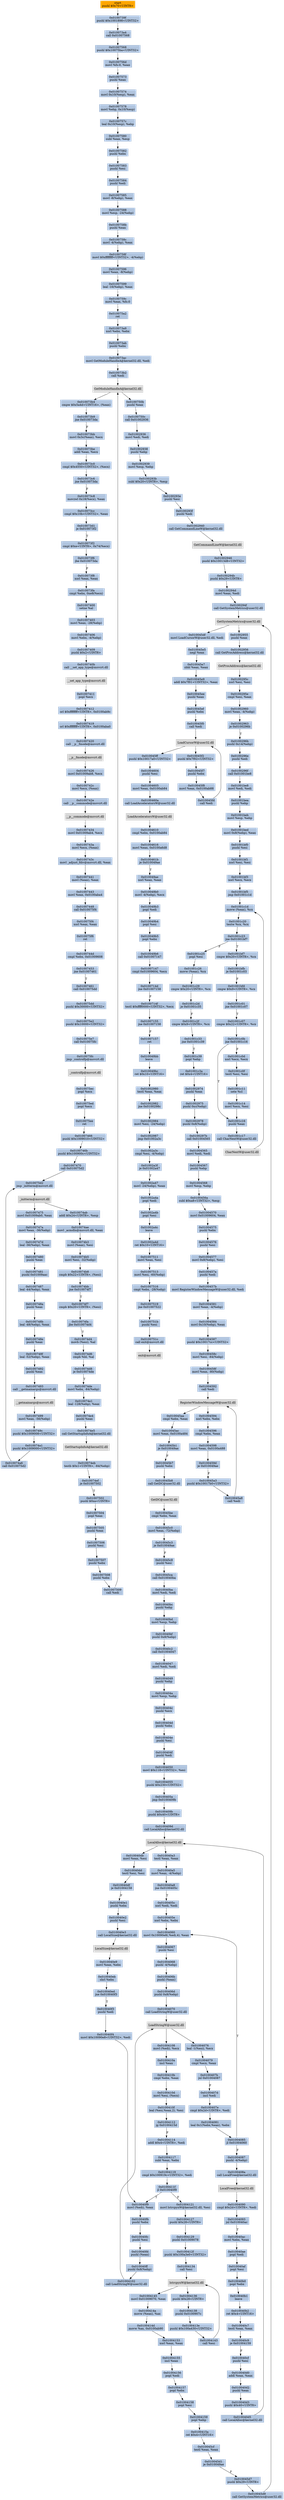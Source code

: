 digraph G {
node[shape=rectangle,style=filled,fillcolor=lightsteelblue,color=lightsteelblue]
bgcolor="transparent"
a0x0100739dpushl_0x70UINT8[label="start\npushl $0x70<UINT8>",color="lightgrey",fillcolor="orange"];
a0x0100739fpushl_0x1001898UINT32[label="0x0100739f\npushl $0x1001898<UINT32>"];
a0x010073a4call_0x01007568[label="0x010073a4\ncall 0x01007568"];
a0x01007568pushl_0x10075baUINT32[label="0x01007568\npushl $0x10075ba<UINT32>"];
a0x0100756dmovl_fs_0_eax[label="0x0100756d\nmovl %fs:0, %eax"];
a0x01007573pushl_eax[label="0x01007573\npushl %eax"];
a0x01007574movl_0x10esp__eax[label="0x01007574\nmovl 0x10(%esp), %eax"];
a0x01007578movl_ebp_0x10esp_[label="0x01007578\nmovl %ebp, 0x10(%esp)"];
a0x0100757cleal_0x10esp__ebp[label="0x0100757c\nleal 0x10(%esp), %ebp"];
a0x01007580subl_eax_esp[label="0x01007580\nsubl %eax, %esp"];
a0x01007582pushl_ebx[label="0x01007582\npushl %ebx"];
a0x01007583pushl_esi[label="0x01007583\npushl %esi"];
a0x01007584pushl_edi[label="0x01007584\npushl %edi"];
a0x01007585movl__8ebp__eax[label="0x01007585\nmovl -8(%ebp), %eax"];
a0x01007588movl_esp__24ebp_[label="0x01007588\nmovl %esp, -24(%ebp)"];
a0x0100758bpushl_eax[label="0x0100758b\npushl %eax"];
a0x0100758cmovl__4ebp__eax[label="0x0100758c\nmovl -4(%ebp), %eax"];
a0x0100758fmovl_0xffffffffUINT32__4ebp_[label="0x0100758f\nmovl $0xffffffff<UINT32>, -4(%ebp)"];
a0x01007596movl_eax__8ebp_[label="0x01007596\nmovl %eax, -8(%ebp)"];
a0x01007599leal__16ebp__eax[label="0x01007599\nleal -16(%ebp), %eax"];
a0x0100759cmovl_eax_fs_0[label="0x0100759c\nmovl %eax, %fs:0"];
a0x010075a2ret[label="0x010075a2\nret"];
a0x010073a9xorl_ebx_ebx[label="0x010073a9\nxorl %ebx, %ebx"];
a0x010073abpushl_ebx[label="0x010073ab\npushl %ebx"];
a0x010073acmovl_GetModuleHandleA_kernel32_dll_edi[label="0x010073ac\nmovl GetModuleHandleA@kernel32.dll, %edi"];
a0x010073b2call_edi[label="0x010073b2\ncall %edi"];
GetModuleHandleA_kernel32_dll[label="GetModuleHandleA@kernel32.dll",color="lightgrey",fillcolor="lightgrey"];
a0x010073b4cmpw_0x5a4dUINT16_eax_[label="0x010073b4\ncmpw $0x5a4d<UINT16>, (%eax)"];
a0x010073b9jne_0x010073da[label="0x010073b9\njne 0x010073da"];
a0x010073bbmovl_0x3ceax__ecx[label="0x010073bb\nmovl 0x3c(%eax), %ecx"];
a0x010073beaddl_eax_ecx[label="0x010073be\naddl %eax, %ecx"];
a0x010073c0cmpl_0x4550UINT32_ecx_[label="0x010073c0\ncmpl $0x4550<UINT32>, (%ecx)"];
a0x010073c6jne_0x010073da[label="0x010073c6\njne 0x010073da"];
a0x010073c8movzwl_0x18ecx__eax[label="0x010073c8\nmovzwl 0x18(%ecx), %eax"];
a0x010073cccmpl_0x10bUINT32_eax[label="0x010073cc\ncmpl $0x10b<UINT32>, %eax"];
a0x010073d1je_0x010073f2[label="0x010073d1\nje 0x010073f2"];
a0x010073f2cmpl_0xeUINT8_0x74ecx_[label="0x010073f2\ncmpl $0xe<UINT8>, 0x74(%ecx)"];
a0x010073f6jbe_0x010073da[label="0x010073f6\njbe 0x010073da"];
a0x010073f8xorl_eax_eax[label="0x010073f8\nxorl %eax, %eax"];
a0x010073facmpl_ebx_0xe8ecx_[label="0x010073fa\ncmpl %ebx, 0xe8(%ecx)"];
a0x01007400setne_al[label="0x01007400\nsetne %al"];
a0x01007403movl_eax__28ebp_[label="0x01007403\nmovl %eax, -28(%ebp)"];
a0x01007406movl_ebx__4ebp_[label="0x01007406\nmovl %ebx, -4(%ebp)"];
a0x01007409pushl_0x2UINT8[label="0x01007409\npushl $0x2<UINT8>"];
a0x0100740bcall___set_app_type_msvcrt_dll[label="0x0100740b\ncall __set_app_type@msvcrt.dll"];
a__set_app_type_msvcrt_dll[label="__set_app_type@msvcrt.dll",color="lightgrey",fillcolor="lightgrey"];
a0x01007411popl_ecx[label="0x01007411\npopl %ecx"];
a0x01007412orl_0xffffffffUINT8_0x0100ab9c[label="0x01007412\norl $0xffffffff<UINT8>, 0x0100ab9c"];
a0x01007419orl_0xffffffffUINT8_0x0100aba0[label="0x01007419\norl $0xffffffff<UINT8>, 0x0100aba0"];
a0x01007420call___p__fmode_msvcrt_dll[label="0x01007420\ncall __p__fmode@msvcrt.dll"];
a__p__fmode_msvcrt_dll[label="__p__fmode@msvcrt.dll",color="lightgrey",fillcolor="lightgrey"];
a0x01007426movl_0x01009ab8_ecx[label="0x01007426\nmovl 0x01009ab8, %ecx"];
a0x0100742cmovl_ecx_eax_[label="0x0100742c\nmovl %ecx, (%eax)"];
a0x0100742ecall___p__commode_msvcrt_dll[label="0x0100742e\ncall __p__commode@msvcrt.dll"];
a__p__commode_msvcrt_dll[label="__p__commode@msvcrt.dll",color="lightgrey",fillcolor="lightgrey"];
a0x01007434movl_0x01009ab4_ecx[label="0x01007434\nmovl 0x01009ab4, %ecx"];
a0x0100743amovl_ecx_eax_[label="0x0100743a\nmovl %ecx, (%eax)"];
a0x0100743cmovl__adjust_fdiv_msvcrt_dll_eax[label="0x0100743c\nmovl _adjust_fdiv@msvcrt.dll, %eax"];
a0x01007441movl_eax__eax[label="0x01007441\nmovl (%eax), %eax"];
a0x01007443movl_eax_0x0100aba4[label="0x01007443\nmovl %eax, 0x0100aba4"];
a0x01007448call_0x010075f4[label="0x01007448\ncall 0x010075f4"];
a0x010075f4xorl_eax_eax[label="0x010075f4\nxorl %eax, %eax"];
a0x010075f6ret[label="0x010075f6\nret"];
a0x0100744dcmpl_ebx_0x01009608[label="0x0100744d\ncmpl %ebx, 0x01009608"];
a0x01007453jne_0x01007461[label="0x01007453\njne 0x01007461"];
a0x01007461call_0x010075dd[label="0x01007461\ncall 0x010075dd"];
a0x010075ddpushl_0x30000UINT32[label="0x010075dd\npushl $0x30000<UINT32>"];
a0x010075e2pushl_0x10000UINT32[label="0x010075e2\npushl $0x10000<UINT32>"];
a0x010075e7call_0x010075fc[label="0x010075e7\ncall 0x010075fc"];
a0x010075fcjmp__controlfp_msvcrt_dll[label="0x010075fc\njmp _controlfp@msvcrt.dll"];
a_controlfp_msvcrt_dll[label="_controlfp@msvcrt.dll",color="lightgrey",fillcolor="lightgrey"];
a0x010075ecpopl_ecx[label="0x010075ec\npopl %ecx"];
a0x010075edpopl_ecx[label="0x010075ed\npopl %ecx"];
a0x010075eeret[label="0x010075ee\nret"];
a0x01007466pushl_0x1009010UINT32[label="0x01007466\npushl $0x1009010<UINT32>"];
a0x0100746bpushl_0x100900cUINT32[label="0x0100746b\npushl $0x100900c<UINT32>"];
a0x01007470call_0x010075d2[label="0x01007470\ncall 0x010075d2"];
a0x010075d2jmp__initterm_msvcrt_dll[label="0x010075d2\njmp _initterm@msvcrt.dll"];
a_initterm_msvcrt_dll[label="_initterm@msvcrt.dll",color="lightgrey",fillcolor="lightgrey"];
a0x01007475movl_0x01009ab0_eax[label="0x01007475\nmovl 0x01009ab0, %eax"];
a0x0100747amovl_eax__36ebp_[label="0x0100747a\nmovl %eax, -36(%ebp)"];
a0x0100747dleal__36ebp__eax[label="0x0100747d\nleal -36(%ebp), %eax"];
a0x01007480pushl_eax[label="0x01007480\npushl %eax"];
a0x01007481pushl_0x01009aac[label="0x01007481\npushl 0x01009aac"];
a0x01007487leal__44ebp__eax[label="0x01007487\nleal -44(%ebp), %eax"];
a0x0100748apushl_eax[label="0x0100748a\npushl %eax"];
a0x0100748bleal__48ebp__eax[label="0x0100748b\nleal -48(%ebp), %eax"];
a0x0100748epushl_eax[label="0x0100748e\npushl %eax"];
a0x0100748fleal__52ebp__eax[label="0x0100748f\nleal -52(%ebp), %eax"];
a0x01007492pushl_eax[label="0x01007492\npushl %eax"];
a0x01007493call___getmainargs_msvcrt_dll[label="0x01007493\ncall __getmainargs@msvcrt.dll"];
a__getmainargs_msvcrt_dll[label="__getmainargs@msvcrt.dll",color="lightgrey",fillcolor="lightgrey"];
a0x01007499movl_eax__56ebp_[label="0x01007499\nmovl %eax, -56(%ebp)"];
a0x0100749cpushl_0x1009008UINT32[label="0x0100749c\npushl $0x1009008<UINT32>"];
a0x010074a1pushl_0x1009000UINT32[label="0x010074a1\npushl $0x1009000<UINT32>"];
a0x010074a6call_0x010075d2[label="0x010074a6\ncall 0x010075d2"];
a0x010074abaddl_0x24UINT8_esp[label="0x010074ab\naddl $0x24<UINT8>, %esp"];
a0x010074aemovl__acmdln_msvcrt_dll_eax[label="0x010074ae\nmovl _acmdln@msvcrt.dll, %eax"];
a0x010074b3movl_eax__esi[label="0x010074b3\nmovl (%eax), %esi"];
a0x010074b5movl_esi__32ebp_[label="0x010074b5\nmovl %esi, -32(%ebp)"];
a0x010074b8cmpb_0x22UINT8_esi_[label="0x010074b8\ncmpb $0x22<UINT8>, (%esi)"];
a0x010074bbjne_0x010074f7[label="0x010074bb\njne 0x010074f7"];
a0x010074f7cmpb_0x20UINT8_esi_[label="0x010074f7\ncmpb $0x20<UINT8>, (%esi)"];
a0x010074fajbe_0x010074d4[label="0x010074fa\njbe 0x010074d4"];
a0x010074d4movb_esi__al[label="0x010074d4\nmovb (%esi), %al"];
a0x010074d6cmpb_bl_al[label="0x010074d6\ncmpb %bl, %al"];
a0x010074d8je_0x010074de[label="0x010074d8\nje 0x010074de"];
a0x010074demovl_ebx__84ebp_[label="0x010074de\nmovl %ebx, -84(%ebp)"];
a0x010074e1leal__128ebp__eax[label="0x010074e1\nleal -128(%ebp), %eax"];
a0x010074e4pushl_eax[label="0x010074e4\npushl %eax"];
a0x010074e5call_GetStartupInfoA_kernel32_dll[label="0x010074e5\ncall GetStartupInfoA@kernel32.dll"];
GetStartupInfoA_kernel32_dll[label="GetStartupInfoA@kernel32.dll",color="lightgrey",fillcolor="lightgrey"];
a0x010074ebtestb_0x1UINT8__84ebp_[label="0x010074eb\ntestb $0x1<UINT8>, -84(%ebp)"];
a0x010074efje_0x01007502[label="0x010074ef\nje 0x01007502"];
a0x01007502pushl_0xaUINT8[label="0x01007502\npushl $0xa<UINT8>"];
a0x01007504popl_eax[label="0x01007504\npopl %eax"];
a0x01007505pushl_eax[label="0x01007505\npushl %eax"];
a0x01007506pushl_esi[label="0x01007506\npushl %esi"];
a0x01007507pushl_ebx[label="0x01007507\npushl %ebx"];
a0x01007508pushl_ebx[label="0x01007508\npushl %ebx"];
a0x01007509call_edi[label="0x01007509\ncall %edi"];
a0x0100750bpushl_eax[label="0x0100750b\npushl %eax"];
a0x0100750ccall_0x01002936[label="0x0100750c\ncall 0x01002936"];
a0x01002936movl_edi_edi[label="0x01002936\nmovl %edi, %edi"];
a0x01002938pushl_ebp[label="0x01002938\npushl %ebp"];
a0x01002939movl_esp_ebp[label="0x01002939\nmovl %esp, %ebp"];
a0x0100293bsubl_0x20UINT8_esp[label="0x0100293b\nsubl $0x20<UINT8>, %esp"];
a0x0100293epushl_esi[label="0x0100293e\npushl %esi"];
a0x0100293fpushl_edi[label="0x0100293f\npushl %edi"];
a0x01002940call_GetCommandLineW_kernel32_dll[label="0x01002940\ncall GetCommandLineW@kernel32.dll"];
GetCommandLineW_kernel32_dll[label="GetCommandLineW@kernel32.dll",color="lightgrey",fillcolor="lightgrey"];
a0x01002946pushl_0x10013d8UINT32[label="0x01002946\npushl $0x10013d8<UINT32>"];
a0x0100294bpushl_0x29UINT8[label="0x0100294b\npushl $0x29<UINT8>"];
a0x0100294dmovl_eax_edi[label="0x0100294d\nmovl %eax, %edi"];
a0x0100294fcall_GetSystemMetrics_user32_dll[label="0x0100294f\ncall GetSystemMetrics@user32.dll"];
GetSystemMetrics_user32_dll[label="GetSystemMetrics@user32.dll",color="lightgrey",fillcolor="lightgrey"];
a0x01002955pushl_eax[label="0x01002955\npushl %eax"];
a0x01002956call_GetProcAddress_kernel32_dll[label="0x01002956\ncall GetProcAddress@kernel32.dll"];
GetProcAddress_kernel32_dll[label="GetProcAddress@kernel32.dll",color="lightgrey",fillcolor="lightgrey"];
a0x0100295cxorl_esi_esi[label="0x0100295c\nxorl %esi, %esi"];
a0x0100295ecmpl_esi_eax[label="0x0100295e\ncmpl %esi, %eax"];
a0x01002960movl_eax__4ebp_[label="0x01002960\nmovl %eax, -4(%ebp)"];
a0x01002963je_0x0100296b[label="0x01002963\nje 0x0100296b"];
a0x0100296bpushl_0x14ebp_[label="0x0100296b\npushl 0x14(%ebp)"];
a0x0100296epushl_edi[label="0x0100296e\npushl %edi"];
a0x0100296fcall_0x01001be8[label="0x0100296f\ncall 0x01001be8"];
a0x01001be8movl_edi_edi[label="0x01001be8\nmovl %edi, %edi"];
a0x01001beapushl_ebp[label="0x01001bea\npushl %ebp"];
a0x01001bebmovl_esp_ebp[label="0x01001beb\nmovl %esp, %ebp"];
a0x01001bedmovl_0x8ebp__eax[label="0x01001bed\nmovl 0x8(%ebp), %eax"];
a0x01001bf0pushl_esi[label="0x01001bf0\npushl %esi"];
a0x01001bf1xorl_esi_esi[label="0x01001bf1\nxorl %esi, %esi"];
a0x01001bf3xorl_ecx_ecx[label="0x01001bf3\nxorl %ecx, %ecx"];
a0x01001bf5jmp_0x01001c1d[label="0x01001bf5\njmp 0x01001c1d"];
a0x01001c1dmovw_eax__cx[label="0x01001c1d\nmovw (%eax), %cx"];
a0x01001c20testw_cx_cx[label="0x01001c20\ntestw %cx, %cx"];
a0x01001c23jne_0x01001bf7[label="0x01001c23\njne 0x01001bf7"];
a0x01001bf7cmpw_0x20UINT8_cx[label="0x01001bf7\ncmpw $0x20<UINT8>, %cx"];
a0x01001bfbje_0x01001c03[label="0x01001bfb\nje 0x01001c03"];
a0x01001bfdcmpw_0x9UINT8_cx[label="0x01001bfd\ncmpw $0x9<UINT8>, %cx"];
a0x01001c01jne_0x01001c07[label="0x01001c01\njne 0x01001c07"];
a0x01001c07cmpw_0x22UINT8_cx[label="0x01001c07\ncmpw $0x22<UINT8>, %cx"];
a0x01001c0bjne_0x01001c16[label="0x01001c0b\njne 0x01001c16"];
a0x01001c0dxorl_ecx_ecx[label="0x01001c0d\nxorl %ecx, %ecx"];
a0x01001c0ftestl_esi_esi[label="0x01001c0f\ntestl %esi, %esi"];
a0x01001c11sete_cl[label="0x01001c11\nsete %cl"];
a0x01001c14movl_ecx_esi[label="0x01001c14\nmovl %ecx, %esi"];
a0x01001c16pushl_eax[label="0x01001c16\npushl %eax"];
a0x01001c17call_CharNextW_user32_dll[label="0x01001c17\ncall CharNextW@user32.dll"];
CharNextW_user32_dll[label="CharNextW@user32.dll",color="lightgrey",fillcolor="lightgrey"];
a0x01001c25popl_esi[label="0x01001c25\npopl %esi"];
a0x01001c26movw_eax__cx[label="0x01001c26\nmovw (%eax), %cx"];
a0x01001c29cmpw_0x20UINT8_cx[label="0x01001c29\ncmpw $0x20<UINT8>, %cx"];
a0x01001c2dje_0x01001c35[label="0x01001c2d\nje 0x01001c35"];
a0x01001c2fcmpw_0x9UINT8_cx[label="0x01001c2f\ncmpw $0x9<UINT8>, %cx"];
a0x01001c33jne_0x01001c39[label="0x01001c33\njne 0x01001c39"];
a0x01001c39popl_ebp[label="0x01001c39\npopl %ebp"];
a0x01001c3aret_0x4UINT16[label="0x01001c3a\nret $0x4<UINT16>"];
a0x01002974pushl_eax[label="0x01002974\npushl %eax"];
a0x01002975pushl_0xcebp_[label="0x01002975\npushl 0xc(%ebp)"];
a0x01002978pushl_0x8ebp_[label="0x01002978\npushl 0x8(%ebp)"];
a0x0100297bcall_0x01004565[label="0x0100297b\ncall 0x01004565"];
a0x01004565movl_edi_edi[label="0x01004565\nmovl %edi, %edi"];
a0x01004567pushl_ebp[label="0x01004567\npushl %ebp"];
a0x01004568movl_esp_ebp[label="0x01004568\nmovl %esp, %ebp"];
a0x0100456asubl_0xa8UINT32_esp[label="0x0100456a\nsubl $0xa8<UINT32>, %esp"];
a0x01004570movl_0x01009604_eax[label="0x01004570\nmovl 0x01009604, %eax"];
a0x01004575pushl_ebx[label="0x01004575\npushl %ebx"];
a0x01004576pushl_esi[label="0x01004576\npushl %esi"];
a0x01004577movl_0x8ebp__esi[label="0x01004577\nmovl 0x8(%ebp), %esi"];
a0x0100457apushl_edi[label="0x0100457a\npushl %edi"];
a0x0100457bmovl_RegisterWindowMessageW_user32_dll_edi[label="0x0100457b\nmovl RegisterWindowMessageW@user32.dll, %edi"];
a0x01004581movl_eax__4ebp_[label="0x01004581\nmovl %eax, -4(%ebp)"];
a0x01004584movl_0x10ebp__eax[label="0x01004584\nmovl 0x10(%ebp), %eax"];
a0x01004587pushl_0x10017ccUINT32[label="0x01004587\npushl $0x10017cc<UINT32>"];
a0x0100458cmovl_esi__84ebp_[label="0x0100458c\nmovl %esi, -84(%ebp)"];
a0x0100458fmovl_eax__80ebp_[label="0x0100458f\nmovl %eax, -80(%ebp)"];
a0x01004592call_edi[label="0x01004592\ncall %edi"];
RegisterWindowMessageW_user32_dll[label="RegisterWindowMessageW@user32.dll",color="lightgrey",fillcolor="lightgrey"];
a0x01004594xorl_ebx_ebx[label="0x01004594\nxorl %ebx, %ebx"];
a0x01004596cmpl_ebx_eax[label="0x01004596\ncmpl %ebx, %eax"];
a0x01004598movl_eax_0x0100a488[label="0x01004598\nmovl %eax, 0x0100a488"];
a0x0100459dje_0x010049ae[label="0x0100459d\nje 0x010049ae"];
a0x010045a3pushl_0x10017b0UINT32[label="0x010045a3\npushl $0x10017b0<UINT32>"];
a0x010045a8call_edi[label="0x010045a8\ncall %edi"];
a0x010045aacmpl_ebx_eax[label="0x010045aa\ncmpl %ebx, %eax"];
a0x010045acmovl_eax_0x0100a484[label="0x010045ac\nmovl %eax, 0x0100a484"];
a0x010045b1je_0x010049ae[label="0x010045b1\nje 0x010049ae"];
a0x010045b7pushl_ebx[label="0x010045b7\npushl %ebx"];
a0x010045b8call_GetDC_user32_dll[label="0x010045b8\ncall GetDC@user32.dll"];
GetDC_user32_dll[label="GetDC@user32.dll",color="lightgrey",fillcolor="lightgrey"];
a0x010045becmpl_ebx_eax[label="0x010045be\ncmpl %ebx, %eax"];
a0x010045c0movl_eax__72ebp_[label="0x010045c0\nmovl %eax, -72(%ebp)"];
a0x010045c3je_0x010049ae[label="0x010045c3\nje 0x010049ae"];
a0x010045c9pushl_esi[label="0x010045c9\npushl %esi"];
a0x010045cacall_0x010040ba[label="0x010045ca\ncall 0x010040ba"];
a0x010040bamovl_edi_edi[label="0x010040ba\nmovl %edi, %edi"];
a0x010040bcpushl_ebp[label="0x010040bc\npushl %ebp"];
a0x010040bdmovl_esp_ebp[label="0x010040bd\nmovl %esp, %ebp"];
a0x010040bfpushl_0x8ebp_[label="0x010040bf\npushl 0x8(%ebp)"];
a0x010040c2call_0x01004047[label="0x010040c2\ncall 0x01004047"];
a0x01004047movl_edi_edi[label="0x01004047\nmovl %edi, %edi"];
a0x01004049pushl_ebp[label="0x01004049\npushl %ebp"];
a0x0100404amovl_esp_ebp[label="0x0100404a\nmovl %esp, %ebp"];
a0x0100404cpushl_ecx[label="0x0100404c\npushl %ecx"];
a0x0100404dpushl_ebx[label="0x0100404d\npushl %ebx"];
a0x0100404epushl_esi[label="0x0100404e\npushl %esi"];
a0x0100404fpushl_edi[label="0x0100404f\npushl %edi"];
a0x01004050movl_0x118UINT32_esi[label="0x01004050\nmovl $0x118<UINT32>, %esi"];
a0x01004055pushl_0x230UINT32[label="0x01004055\npushl $0x230<UINT32>"];
a0x0100405ajmp_0x0100409b[label="0x0100405a\njmp 0x0100409b"];
a0x0100409bpushl_0x40UINT8[label="0x0100409b\npushl $0x40<UINT8>"];
a0x0100409dcall_LocalAlloc_kernel32_dll[label="0x0100409d\ncall LocalAlloc@kernel32.dll"];
LocalAlloc_kernel32_dll[label="LocalAlloc@kernel32.dll",color="lightgrey",fillcolor="lightgrey"];
a0x010040a3testl_eax_eax[label="0x010040a3\ntestl %eax, %eax"];
a0x010040a5movl_eax__4ebp_[label="0x010040a5\nmovl %eax, -4(%ebp)"];
a0x010040a8jne_0x0100405c[label="0x010040a8\njne 0x0100405c"];
a0x0100405cxorl_edi_edi[label="0x0100405c\nxorl %edi, %edi"];
a0x0100405exorl_ebx_ebx[label="0x0100405e\nxorl %ebx, %ebx"];
a0x01004060movl_0x10090e8edi4__eax[label="0x01004060\nmovl 0x10090e8(,%edi,4), %eax"];
a0x01004067pushl_esi[label="0x01004067\npushl %esi"];
a0x01004068pushl__4ebp_[label="0x01004068\npushl -4(%ebp)"];
a0x0100406bpushl_eax_[label="0x0100406b\npushl (%eax)"];
a0x0100406dpushl_0x8ebp_[label="0x0100406d\npushl 0x8(%ebp)"];
a0x01004070call_LoadStringW_user32_dll[label="0x01004070\ncall LoadStringW@user32.dll"];
LoadStringW_user32_dll[label="LoadStringW@user32.dll",color="lightgrey",fillcolor="lightgrey"];
a0x01004076leal__1esi__ecx[label="0x01004076\nleal -1(%esi), %ecx"];
a0x01004079cmpl_ecx_eax[label="0x01004079\ncmpl %ecx, %eax"];
a0x0100407bjnl_0x01004087[label="0x0100407b\njnl 0x01004087"];
a0x0100407dincl_edi[label="0x0100407d\nincl %edi"];
a0x0100407ecmpl_0x2dUINT8_edi[label="0x0100407e\ncmpl $0x2d<UINT8>, %edi"];
a0x01004081leal_0x1ebxeax__ebx[label="0x01004081\nleal 0x1(%ebx,%eax), %ebx"];
a0x01004085jl_0x01004060[label="0x01004085\njl 0x01004060"];
a0x01004087pushl__4ebp_[label="0x01004087\npushl -4(%ebp)"];
a0x0100408acall_LocalFree_kernel32_dll[label="0x0100408a\ncall LocalFree@kernel32.dll"];
LocalFree_kernel32_dll[label="LocalFree@kernel32.dll",color="lightgrey",fillcolor="lightgrey"];
a0x01004090cmpl_0x2dUINT8_edi[label="0x01004090\ncmpl $0x2d<UINT8>, %edi"];
a0x01004093jnl_0x010040ac[label="0x01004093\njnl 0x010040ac"];
a0x010040acmovl_ebx_eax[label="0x010040ac\nmovl %ebx, %eax"];
a0x010040aepopl_edi[label="0x010040ae\npopl %edi"];
a0x010040afpopl_esi[label="0x010040af\npopl %esi"];
a0x010040b0popl_ebx[label="0x010040b0\npopl %ebx"];
a0x010040b1leave_[label="0x010040b1\nleave "];
a0x010040b2ret_0x4UINT16[label="0x010040b2\nret $0x4<UINT16>"];
a0x010040c7testl_eax_eax[label="0x010040c7\ntestl %eax, %eax"];
a0x010040c9je_0x01004159[label="0x010040c9\nje 0x01004159"];
a0x010040cfpushl_esi[label="0x010040cf\npushl %esi"];
a0x010040d0addl_eax_eax[label="0x010040d0\naddl %eax, %eax"];
a0x010040d2pushl_eax[label="0x010040d2\npushl %eax"];
a0x010040d3pushl_0x40UINT8[label="0x010040d3\npushl $0x40<UINT8>"];
a0x010040d5call_LocalAlloc_kernel32_dll[label="0x010040d5\ncall LocalAlloc@kernel32.dll"];
a0x010040dbmovl_eax_esi[label="0x010040db\nmovl %eax, %esi"];
a0x010040ddtestl_esi_esi[label="0x010040dd\ntestl %esi, %esi"];
a0x010040dfje_0x01004158[label="0x010040df\nje 0x01004158"];
a0x010040e1pushl_ebx[label="0x010040e1\npushl %ebx"];
a0x010040e2pushl_esi[label="0x010040e2\npushl %esi"];
a0x010040e3call_LocalSize_kernel32_dll[label="0x010040e3\ncall LocalSize@kernel32.dll"];
LocalSize_kernel32_dll[label="LocalSize@kernel32.dll",color="lightgrey",fillcolor="lightgrey"];
a0x010040e9movl_eax_ebx[label="0x010040e9\nmovl %eax, %ebx"];
a0x010040ebshrl_ebx[label="0x010040eb\nshrl %ebx"];
a0x010040edjne_0x010040f3[label="0x010040ed\njne 0x010040f3"];
a0x010040f3pushl_edi[label="0x010040f3\npushl %edi"];
a0x010040f4movl_0x10090e8UINT32_edi[label="0x010040f4\nmovl $0x10090e8<UINT32>, %edi"];
a0x010040f9movl_edi__eax[label="0x010040f9\nmovl (%edi), %eax"];
a0x010040fbpushl_ebx[label="0x010040fb\npushl %ebx"];
a0x010040fcpushl_esi[label="0x010040fc\npushl %esi"];
a0x010040fdpushl_eax_[label="0x010040fd\npushl (%eax)"];
a0x010040ffpushl_0x8ebp_[label="0x010040ff\npushl 0x8(%ebp)"];
a0x01004102call_LoadStringW_user32_dll[label="0x01004102\ncall LoadStringW@user32.dll"];
a0x01004108movl_edi__ecx[label="0x01004108\nmovl (%edi), %ecx"];
a0x0100410aincl_eax[label="0x0100410a\nincl %eax"];
a0x0100410bcmpl_ebx_eax[label="0x0100410b\ncmpl %ebx, %eax"];
a0x0100410dmovl_esi_ecx_[label="0x0100410d\nmovl %esi, (%ecx)"];
a0x0100410fleal_esieax2__esi[label="0x0100410f\nleal (%esi,%eax,2), %esi"];
a0x01004112jg_0x0100415d[label="0x01004112\njg 0x0100415d"];
a0x01004114addl_0x4UINT8_edi[label="0x01004114\naddl $0x4<UINT8>, %edi"];
a0x01004117subl_eax_ebx[label="0x01004117\nsubl %eax, %ebx"];
a0x01004119cmpl_0x100919cUINT32_edi[label="0x01004119\ncmpl $0x100919c<UINT32>, %edi"];
a0x0100411fjl_0x010040f9[label="0x0100411f\njl 0x010040f9"];
a0x01004121movl_lstrcpynW_kernel32_dll_esi[label="0x01004121\nmovl lstrcpynW@kernel32.dll, %esi"];
a0x01004127pushl_0x28UINT8[label="0x01004127\npushl $0x28<UINT8>"];
a0x01004129pushl_0x01009078[label="0x01004129\npushl 0x01009078"];
a0x0100412fpushl_0x100a3e0UINT32[label="0x0100412f\npushl $0x100a3e0<UINT32>"];
a0x01004134call_esi[label="0x01004134\ncall %esi"];
lstrcpynW_kernel32_dll[label="lstrcpynW@kernel32.dll",color="lightgrey",fillcolor="lightgrey"];
a0x01004136pushl_0x28UINT8[label="0x01004136\npushl $0x28<UINT8>"];
a0x01004138pushl_0x0100907c[label="0x01004138\npushl 0x0100907c"];
a0x0100413epushl_0x100a430UINT32[label="0x0100413e\npushl $0x100a430<UINT32>"];
a0x01004143call_esi[label="0x01004143\ncall %esi"];
a0x01004145movl_0x01009070_eax[label="0x01004145\nmovl 0x01009070, %eax"];
a0x0100414amovw_eax__ax[label="0x0100414a\nmovw (%eax), %ax"];
a0x0100414dmovw_ax_0x0100ab90[label="0x0100414d\nmovw %ax, 0x0100ab90"];
a0x01004153xorl_eax_eax[label="0x01004153\nxorl %eax, %eax"];
a0x01004155incl_eax[label="0x01004155\nincl %eax"];
a0x01004156popl_edi[label="0x01004156\npopl %edi"];
a0x01004157popl_ebx[label="0x01004157\npopl %ebx"];
a0x01004158popl_esi[label="0x01004158\npopl %esi"];
a0x01004159popl_ebp[label="0x01004159\npopl %ebp"];
a0x0100415aret_0x4UINT16[label="0x0100415a\nret $0x4<UINT16>"];
a0x010045cftestl_eax_eax[label="0x010045cf\ntestl %eax, %eax"];
a0x010045d1je_0x010049ae[label="0x010045d1\nje 0x010049ae"];
a0x010045d7pushl_0x29UINT8[label="0x010045d7\npushl $0x29<UINT8>"];
a0x010045d9call_GetSystemMetrics_user32_dll[label="0x010045d9\ncall GetSystemMetrics@user32.dll"];
a0x010045dfmovl_LoadCursorW_user32_dll_edi[label="0x010045df\nmovl LoadCursorW@user32.dll, %edi"];
a0x010045e5negl_eax[label="0x010045e5\nnegl %eax"];
a0x010045e7sbbl_eax_eax[label="0x010045e7\nsbbl %eax, %eax"];
a0x010045e9addl_0x7f01UINT32_eax[label="0x010045e9\naddl $0x7f01<UINT32>, %eax"];
a0x010045eepushl_eax[label="0x010045ee\npushl %eax"];
a0x010045efpushl_ebx[label="0x010045ef\npushl %ebx"];
a0x010045f0call_edi[label="0x010045f0\ncall %edi"];
LoadCursorW_user32_dll[label="LoadCursorW@user32.dll",color="lightgrey",fillcolor="lightgrey"];
a0x010045f2pushl_0x7f02UINT32[label="0x010045f2\npushl $0x7f02<UINT32>"];
a0x010045f7pushl_ebx[label="0x010045f7\npushl %ebx"];
a0x010045f8movl_eax_0x0100ab88[label="0x010045f8\nmovl %eax, 0x0100ab88"];
a0x010045fdcall_edi[label="0x010045fd\ncall %edi"];
a0x010045ffpushl_0x10017a0UINT32[label="0x010045ff\npushl $0x10017a0<UINT32>"];
a0x01004604pushl_esi[label="0x01004604\npushl %esi"];
a0x01004605movl_eax_0x0100ab84[label="0x01004605\nmovl %eax, 0x0100ab84"];
a0x0100460acall_LoadAcceleratorsW_user32_dll[label="0x0100460a\ncall LoadAcceleratorsW@user32.dll"];
LoadAcceleratorsW_user32_dll[label="LoadAcceleratorsW@user32.dll",color="lightgrey",fillcolor="lightgrey"];
a0x01004610cmpl_ebx_0x0100ab84[label="0x01004610\ncmpl %ebx, 0x0100ab84"];
a0x01004616movl_eax_0x0100a6d8[label="0x01004616\nmovl %eax, 0x0100a6d8"];
a0x0100461bje_0x010049ae[label="0x0100461b\nje 0x010049ae"];
a0x010049aexorl_eax_eax[label="0x010049ae\nxorl %eax, %eax"];
a0x010049b0movl__4ebp__ecx[label="0x010049b0\nmovl -4(%ebp), %ecx"];
a0x010049b3popl_edi[label="0x010049b3\npopl %edi"];
a0x010049b4popl_esi[label="0x010049b4\npopl %esi"];
a0x010049b5popl_ebx[label="0x010049b5\npopl %ebx"];
a0x010049b6call_0x01007147[label="0x010049b6\ncall 0x01007147"];
a0x01007147cmpl_0x01009604_ecx[label="0x01007147\ncmpl 0x01009604, %ecx"];
a0x0100714djne_0x01007158[label="0x0100714d\njne 0x01007158"];
a0x0100714ftestl_0xffff0000UINT32_ecx[label="0x0100714f\ntestl $0xffff0000<UINT32>, %ecx"];
a0x01007155jne_0x01007158[label="0x01007155\njne 0x01007158"];
a0x01007157ret[label="0x01007157\nret"];
a0x010049bbleave_[label="0x010049bb\nleave "];
a0x010049bcret_0x10UINT16[label="0x010049bc\nret $0x10<UINT16>"];
a0x01002980testl_eax_eax[label="0x01002980\ntestl %eax, %eax"];
a0x01002982jne_0x0100298c[label="0x01002982\njne 0x0100298c"];
a0x01002984movl_esi__24ebp_[label="0x01002984\nmovl %esi, -24(%ebp)"];
a0x01002987jmp_0x01002a3c[label="0x01002987\njmp 0x01002a3c"];
a0x01002a3ccmpl_esi__4ebp_[label="0x01002a3c\ncmpl %esi, -4(%ebp)"];
a0x01002a3fje_0x01002a47[label="0x01002a3f\nje 0x01002a47"];
a0x01002a47movl__24ebp__eax[label="0x01002a47\nmovl -24(%ebp), %eax"];
a0x01002a4apopl_edi[label="0x01002a4a\npopl %edi"];
a0x01002a4bpopl_esi[label="0x01002a4b\npopl %esi"];
a0x01002a4cleave_[label="0x01002a4c\nleave "];
a0x01002a4dret_0x10UINT16[label="0x01002a4d\nret $0x10<UINT16>"];
a0x01007511movl_eax_esi[label="0x01007511\nmovl %eax, %esi"];
a0x01007513movl_esi__60ebp_[label="0x01007513\nmovl %esi, -60(%ebp)"];
a0x01007516cmpl_ebx__28ebp_[label="0x01007516\ncmpl %ebx, -28(%ebp)"];
a0x01007519jne_0x01007522[label="0x01007519\njne 0x01007522"];
a0x0100751bpushl_esi[label="0x0100751b\npushl %esi"];
a0x0100751ccall_exit_msvcrt_dll[label="0x0100751c\ncall exit@msvcrt.dll"];
exit_msvcrt_dll[label="exit@msvcrt.dll",color="lightgrey",fillcolor="lightgrey"];
a0x0100739dpushl_0x70UINT8 -> a0x0100739fpushl_0x1001898UINT32 [color="#000000"];
a0x0100739fpushl_0x1001898UINT32 -> a0x010073a4call_0x01007568 [color="#000000"];
a0x010073a4call_0x01007568 -> a0x01007568pushl_0x10075baUINT32 [color="#000000"];
a0x01007568pushl_0x10075baUINT32 -> a0x0100756dmovl_fs_0_eax [color="#000000"];
a0x0100756dmovl_fs_0_eax -> a0x01007573pushl_eax [color="#000000"];
a0x01007573pushl_eax -> a0x01007574movl_0x10esp__eax [color="#000000"];
a0x01007574movl_0x10esp__eax -> a0x01007578movl_ebp_0x10esp_ [color="#000000"];
a0x01007578movl_ebp_0x10esp_ -> a0x0100757cleal_0x10esp__ebp [color="#000000"];
a0x0100757cleal_0x10esp__ebp -> a0x01007580subl_eax_esp [color="#000000"];
a0x01007580subl_eax_esp -> a0x01007582pushl_ebx [color="#000000"];
a0x01007582pushl_ebx -> a0x01007583pushl_esi [color="#000000"];
a0x01007583pushl_esi -> a0x01007584pushl_edi [color="#000000"];
a0x01007584pushl_edi -> a0x01007585movl__8ebp__eax [color="#000000"];
a0x01007585movl__8ebp__eax -> a0x01007588movl_esp__24ebp_ [color="#000000"];
a0x01007588movl_esp__24ebp_ -> a0x0100758bpushl_eax [color="#000000"];
a0x0100758bpushl_eax -> a0x0100758cmovl__4ebp__eax [color="#000000"];
a0x0100758cmovl__4ebp__eax -> a0x0100758fmovl_0xffffffffUINT32__4ebp_ [color="#000000"];
a0x0100758fmovl_0xffffffffUINT32__4ebp_ -> a0x01007596movl_eax__8ebp_ [color="#000000"];
a0x01007596movl_eax__8ebp_ -> a0x01007599leal__16ebp__eax [color="#000000"];
a0x01007599leal__16ebp__eax -> a0x0100759cmovl_eax_fs_0 [color="#000000"];
a0x0100759cmovl_eax_fs_0 -> a0x010075a2ret [color="#000000"];
a0x010075a2ret -> a0x010073a9xorl_ebx_ebx [color="#000000"];
a0x010073a9xorl_ebx_ebx -> a0x010073abpushl_ebx [color="#000000"];
a0x010073abpushl_ebx -> a0x010073acmovl_GetModuleHandleA_kernel32_dll_edi [color="#000000"];
a0x010073acmovl_GetModuleHandleA_kernel32_dll_edi -> a0x010073b2call_edi [color="#000000"];
a0x010073b2call_edi -> GetModuleHandleA_kernel32_dll [color="#000000"];
GetModuleHandleA_kernel32_dll -> a0x010073b4cmpw_0x5a4dUINT16_eax_ [color="#000000"];
a0x010073b4cmpw_0x5a4dUINT16_eax_ -> a0x010073b9jne_0x010073da [color="#000000"];
a0x010073b9jne_0x010073da -> a0x010073bbmovl_0x3ceax__ecx [color="#000000",label="F"];
a0x010073bbmovl_0x3ceax__ecx -> a0x010073beaddl_eax_ecx [color="#000000"];
a0x010073beaddl_eax_ecx -> a0x010073c0cmpl_0x4550UINT32_ecx_ [color="#000000"];
a0x010073c0cmpl_0x4550UINT32_ecx_ -> a0x010073c6jne_0x010073da [color="#000000"];
a0x010073c6jne_0x010073da -> a0x010073c8movzwl_0x18ecx__eax [color="#000000",label="F"];
a0x010073c8movzwl_0x18ecx__eax -> a0x010073cccmpl_0x10bUINT32_eax [color="#000000"];
a0x010073cccmpl_0x10bUINT32_eax -> a0x010073d1je_0x010073f2 [color="#000000"];
a0x010073d1je_0x010073f2 -> a0x010073f2cmpl_0xeUINT8_0x74ecx_ [color="#000000",label="T"];
a0x010073f2cmpl_0xeUINT8_0x74ecx_ -> a0x010073f6jbe_0x010073da [color="#000000"];
a0x010073f6jbe_0x010073da -> a0x010073f8xorl_eax_eax [color="#000000",label="F"];
a0x010073f8xorl_eax_eax -> a0x010073facmpl_ebx_0xe8ecx_ [color="#000000"];
a0x010073facmpl_ebx_0xe8ecx_ -> a0x01007400setne_al [color="#000000"];
a0x01007400setne_al -> a0x01007403movl_eax__28ebp_ [color="#000000"];
a0x01007403movl_eax__28ebp_ -> a0x01007406movl_ebx__4ebp_ [color="#000000"];
a0x01007406movl_ebx__4ebp_ -> a0x01007409pushl_0x2UINT8 [color="#000000"];
a0x01007409pushl_0x2UINT8 -> a0x0100740bcall___set_app_type_msvcrt_dll [color="#000000"];
a0x0100740bcall___set_app_type_msvcrt_dll -> a__set_app_type_msvcrt_dll [color="#000000"];
a__set_app_type_msvcrt_dll -> a0x01007411popl_ecx [color="#000000"];
a0x01007411popl_ecx -> a0x01007412orl_0xffffffffUINT8_0x0100ab9c [color="#000000"];
a0x01007412orl_0xffffffffUINT8_0x0100ab9c -> a0x01007419orl_0xffffffffUINT8_0x0100aba0 [color="#000000"];
a0x01007419orl_0xffffffffUINT8_0x0100aba0 -> a0x01007420call___p__fmode_msvcrt_dll [color="#000000"];
a0x01007420call___p__fmode_msvcrt_dll -> a__p__fmode_msvcrt_dll [color="#000000"];
a__p__fmode_msvcrt_dll -> a0x01007426movl_0x01009ab8_ecx [color="#000000"];
a0x01007426movl_0x01009ab8_ecx -> a0x0100742cmovl_ecx_eax_ [color="#000000"];
a0x0100742cmovl_ecx_eax_ -> a0x0100742ecall___p__commode_msvcrt_dll [color="#000000"];
a0x0100742ecall___p__commode_msvcrt_dll -> a__p__commode_msvcrt_dll [color="#000000"];
a__p__commode_msvcrt_dll -> a0x01007434movl_0x01009ab4_ecx [color="#000000"];
a0x01007434movl_0x01009ab4_ecx -> a0x0100743amovl_ecx_eax_ [color="#000000"];
a0x0100743amovl_ecx_eax_ -> a0x0100743cmovl__adjust_fdiv_msvcrt_dll_eax [color="#000000"];
a0x0100743cmovl__adjust_fdiv_msvcrt_dll_eax -> a0x01007441movl_eax__eax [color="#000000"];
a0x01007441movl_eax__eax -> a0x01007443movl_eax_0x0100aba4 [color="#000000"];
a0x01007443movl_eax_0x0100aba4 -> a0x01007448call_0x010075f4 [color="#000000"];
a0x01007448call_0x010075f4 -> a0x010075f4xorl_eax_eax [color="#000000"];
a0x010075f4xorl_eax_eax -> a0x010075f6ret [color="#000000"];
a0x010075f6ret -> a0x0100744dcmpl_ebx_0x01009608 [color="#000000"];
a0x0100744dcmpl_ebx_0x01009608 -> a0x01007453jne_0x01007461 [color="#000000"];
a0x01007453jne_0x01007461 -> a0x01007461call_0x010075dd [color="#000000",label="T"];
a0x01007461call_0x010075dd -> a0x010075ddpushl_0x30000UINT32 [color="#000000"];
a0x010075ddpushl_0x30000UINT32 -> a0x010075e2pushl_0x10000UINT32 [color="#000000"];
a0x010075e2pushl_0x10000UINT32 -> a0x010075e7call_0x010075fc [color="#000000"];
a0x010075e7call_0x010075fc -> a0x010075fcjmp__controlfp_msvcrt_dll [color="#000000"];
a0x010075fcjmp__controlfp_msvcrt_dll -> a_controlfp_msvcrt_dll [color="#000000"];
a_controlfp_msvcrt_dll -> a0x010075ecpopl_ecx [color="#000000"];
a0x010075ecpopl_ecx -> a0x010075edpopl_ecx [color="#000000"];
a0x010075edpopl_ecx -> a0x010075eeret [color="#000000"];
a0x010075eeret -> a0x01007466pushl_0x1009010UINT32 [color="#000000"];
a0x01007466pushl_0x1009010UINT32 -> a0x0100746bpushl_0x100900cUINT32 [color="#000000"];
a0x0100746bpushl_0x100900cUINT32 -> a0x01007470call_0x010075d2 [color="#000000"];
a0x01007470call_0x010075d2 -> a0x010075d2jmp__initterm_msvcrt_dll [color="#000000"];
a0x010075d2jmp__initterm_msvcrt_dll -> a_initterm_msvcrt_dll [color="#000000"];
a_initterm_msvcrt_dll -> a0x01007475movl_0x01009ab0_eax [color="#000000"];
a0x01007475movl_0x01009ab0_eax -> a0x0100747amovl_eax__36ebp_ [color="#000000"];
a0x0100747amovl_eax__36ebp_ -> a0x0100747dleal__36ebp__eax [color="#000000"];
a0x0100747dleal__36ebp__eax -> a0x01007480pushl_eax [color="#000000"];
a0x01007480pushl_eax -> a0x01007481pushl_0x01009aac [color="#000000"];
a0x01007481pushl_0x01009aac -> a0x01007487leal__44ebp__eax [color="#000000"];
a0x01007487leal__44ebp__eax -> a0x0100748apushl_eax [color="#000000"];
a0x0100748apushl_eax -> a0x0100748bleal__48ebp__eax [color="#000000"];
a0x0100748bleal__48ebp__eax -> a0x0100748epushl_eax [color="#000000"];
a0x0100748epushl_eax -> a0x0100748fleal__52ebp__eax [color="#000000"];
a0x0100748fleal__52ebp__eax -> a0x01007492pushl_eax [color="#000000"];
a0x01007492pushl_eax -> a0x01007493call___getmainargs_msvcrt_dll [color="#000000"];
a0x01007493call___getmainargs_msvcrt_dll -> a__getmainargs_msvcrt_dll [color="#000000"];
a__getmainargs_msvcrt_dll -> a0x01007499movl_eax__56ebp_ [color="#000000"];
a0x01007499movl_eax__56ebp_ -> a0x0100749cpushl_0x1009008UINT32 [color="#000000"];
a0x0100749cpushl_0x1009008UINT32 -> a0x010074a1pushl_0x1009000UINT32 [color="#000000"];
a0x010074a1pushl_0x1009000UINT32 -> a0x010074a6call_0x010075d2 [color="#000000"];
a0x010074a6call_0x010075d2 -> a0x010075d2jmp__initterm_msvcrt_dll [color="#000000"];
a_initterm_msvcrt_dll -> a0x010074abaddl_0x24UINT8_esp [color="#000000"];
a0x010074abaddl_0x24UINT8_esp -> a0x010074aemovl__acmdln_msvcrt_dll_eax [color="#000000"];
a0x010074aemovl__acmdln_msvcrt_dll_eax -> a0x010074b3movl_eax__esi [color="#000000"];
a0x010074b3movl_eax__esi -> a0x010074b5movl_esi__32ebp_ [color="#000000"];
a0x010074b5movl_esi__32ebp_ -> a0x010074b8cmpb_0x22UINT8_esi_ [color="#000000"];
a0x010074b8cmpb_0x22UINT8_esi_ -> a0x010074bbjne_0x010074f7 [color="#000000"];
a0x010074bbjne_0x010074f7 -> a0x010074f7cmpb_0x20UINT8_esi_ [color="#000000",label="T"];
a0x010074f7cmpb_0x20UINT8_esi_ -> a0x010074fajbe_0x010074d4 [color="#000000"];
a0x010074fajbe_0x010074d4 -> a0x010074d4movb_esi__al [color="#000000",label="T"];
a0x010074d4movb_esi__al -> a0x010074d6cmpb_bl_al [color="#000000"];
a0x010074d6cmpb_bl_al -> a0x010074d8je_0x010074de [color="#000000"];
a0x010074d8je_0x010074de -> a0x010074demovl_ebx__84ebp_ [color="#000000",label="T"];
a0x010074demovl_ebx__84ebp_ -> a0x010074e1leal__128ebp__eax [color="#000000"];
a0x010074e1leal__128ebp__eax -> a0x010074e4pushl_eax [color="#000000"];
a0x010074e4pushl_eax -> a0x010074e5call_GetStartupInfoA_kernel32_dll [color="#000000"];
a0x010074e5call_GetStartupInfoA_kernel32_dll -> GetStartupInfoA_kernel32_dll [color="#000000"];
GetStartupInfoA_kernel32_dll -> a0x010074ebtestb_0x1UINT8__84ebp_ [color="#000000"];
a0x010074ebtestb_0x1UINT8__84ebp_ -> a0x010074efje_0x01007502 [color="#000000"];
a0x010074efje_0x01007502 -> a0x01007502pushl_0xaUINT8 [color="#000000",label="T"];
a0x01007502pushl_0xaUINT8 -> a0x01007504popl_eax [color="#000000"];
a0x01007504popl_eax -> a0x01007505pushl_eax [color="#000000"];
a0x01007505pushl_eax -> a0x01007506pushl_esi [color="#000000"];
a0x01007506pushl_esi -> a0x01007507pushl_ebx [color="#000000"];
a0x01007507pushl_ebx -> a0x01007508pushl_ebx [color="#000000"];
a0x01007508pushl_ebx -> a0x01007509call_edi [color="#000000"];
a0x01007509call_edi -> GetModuleHandleA_kernel32_dll [color="#000000"];
GetModuleHandleA_kernel32_dll -> a0x0100750bpushl_eax [color="#000000"];
a0x0100750bpushl_eax -> a0x0100750ccall_0x01002936 [color="#000000"];
a0x0100750ccall_0x01002936 -> a0x01002936movl_edi_edi [color="#000000"];
a0x01002936movl_edi_edi -> a0x01002938pushl_ebp [color="#000000"];
a0x01002938pushl_ebp -> a0x01002939movl_esp_ebp [color="#000000"];
a0x01002939movl_esp_ebp -> a0x0100293bsubl_0x20UINT8_esp [color="#000000"];
a0x0100293bsubl_0x20UINT8_esp -> a0x0100293epushl_esi [color="#000000"];
a0x0100293epushl_esi -> a0x0100293fpushl_edi [color="#000000"];
a0x0100293fpushl_edi -> a0x01002940call_GetCommandLineW_kernel32_dll [color="#000000"];
a0x01002940call_GetCommandLineW_kernel32_dll -> GetCommandLineW_kernel32_dll [color="#000000"];
GetCommandLineW_kernel32_dll -> a0x01002946pushl_0x10013d8UINT32 [color="#000000"];
a0x01002946pushl_0x10013d8UINT32 -> a0x0100294bpushl_0x29UINT8 [color="#000000"];
a0x0100294bpushl_0x29UINT8 -> a0x0100294dmovl_eax_edi [color="#000000"];
a0x0100294dmovl_eax_edi -> a0x0100294fcall_GetSystemMetrics_user32_dll [color="#000000"];
a0x0100294fcall_GetSystemMetrics_user32_dll -> GetSystemMetrics_user32_dll [color="#000000"];
GetSystemMetrics_user32_dll -> a0x01002955pushl_eax [color="#000000"];
a0x01002955pushl_eax -> a0x01002956call_GetProcAddress_kernel32_dll [color="#000000"];
a0x01002956call_GetProcAddress_kernel32_dll -> GetProcAddress_kernel32_dll [color="#000000"];
GetProcAddress_kernel32_dll -> a0x0100295cxorl_esi_esi [color="#000000"];
a0x0100295cxorl_esi_esi -> a0x0100295ecmpl_esi_eax [color="#000000"];
a0x0100295ecmpl_esi_eax -> a0x01002960movl_eax__4ebp_ [color="#000000"];
a0x01002960movl_eax__4ebp_ -> a0x01002963je_0x0100296b [color="#000000"];
a0x01002963je_0x0100296b -> a0x0100296bpushl_0x14ebp_ [color="#000000",label="T"];
a0x0100296bpushl_0x14ebp_ -> a0x0100296epushl_edi [color="#000000"];
a0x0100296epushl_edi -> a0x0100296fcall_0x01001be8 [color="#000000"];
a0x0100296fcall_0x01001be8 -> a0x01001be8movl_edi_edi [color="#000000"];
a0x01001be8movl_edi_edi -> a0x01001beapushl_ebp [color="#000000"];
a0x01001beapushl_ebp -> a0x01001bebmovl_esp_ebp [color="#000000"];
a0x01001bebmovl_esp_ebp -> a0x01001bedmovl_0x8ebp__eax [color="#000000"];
a0x01001bedmovl_0x8ebp__eax -> a0x01001bf0pushl_esi [color="#000000"];
a0x01001bf0pushl_esi -> a0x01001bf1xorl_esi_esi [color="#000000"];
a0x01001bf1xorl_esi_esi -> a0x01001bf3xorl_ecx_ecx [color="#000000"];
a0x01001bf3xorl_ecx_ecx -> a0x01001bf5jmp_0x01001c1d [color="#000000"];
a0x01001bf5jmp_0x01001c1d -> a0x01001c1dmovw_eax__cx [color="#000000"];
a0x01001c1dmovw_eax__cx -> a0x01001c20testw_cx_cx [color="#000000"];
a0x01001c20testw_cx_cx -> a0x01001c23jne_0x01001bf7 [color="#000000"];
a0x01001c23jne_0x01001bf7 -> a0x01001bf7cmpw_0x20UINT8_cx [color="#000000",label="T"];
a0x01001bf7cmpw_0x20UINT8_cx -> a0x01001bfbje_0x01001c03 [color="#000000"];
a0x01001bfbje_0x01001c03 -> a0x01001bfdcmpw_0x9UINT8_cx [color="#000000",label="F"];
a0x01001bfdcmpw_0x9UINT8_cx -> a0x01001c01jne_0x01001c07 [color="#000000"];
a0x01001c01jne_0x01001c07 -> a0x01001c07cmpw_0x22UINT8_cx [color="#000000",label="T"];
a0x01001c07cmpw_0x22UINT8_cx -> a0x01001c0bjne_0x01001c16 [color="#000000"];
a0x01001c0bjne_0x01001c16 -> a0x01001c0dxorl_ecx_ecx [color="#000000",label="F"];
a0x01001c0dxorl_ecx_ecx -> a0x01001c0ftestl_esi_esi [color="#000000"];
a0x01001c0ftestl_esi_esi -> a0x01001c11sete_cl [color="#000000"];
a0x01001c11sete_cl -> a0x01001c14movl_ecx_esi [color="#000000"];
a0x01001c14movl_ecx_esi -> a0x01001c16pushl_eax [color="#000000"];
a0x01001c16pushl_eax -> a0x01001c17call_CharNextW_user32_dll [color="#000000"];
a0x01001c17call_CharNextW_user32_dll -> CharNextW_user32_dll [color="#000000"];
CharNextW_user32_dll -> a0x01001c1dmovw_eax__cx [color="#000000"];
a0x01001c0bjne_0x01001c16 -> a0x01001c16pushl_eax [color="#000000",label="T"];
a0x01001c23jne_0x01001bf7 -> a0x01001c25popl_esi [color="#000000",label="F"];
a0x01001c25popl_esi -> a0x01001c26movw_eax__cx [color="#000000"];
a0x01001c26movw_eax__cx -> a0x01001c29cmpw_0x20UINT8_cx [color="#000000"];
a0x01001c29cmpw_0x20UINT8_cx -> a0x01001c2dje_0x01001c35 [color="#000000"];
a0x01001c2dje_0x01001c35 -> a0x01001c2fcmpw_0x9UINT8_cx [color="#000000",label="F"];
a0x01001c2fcmpw_0x9UINT8_cx -> a0x01001c33jne_0x01001c39 [color="#000000"];
a0x01001c33jne_0x01001c39 -> a0x01001c39popl_ebp [color="#000000",label="T"];
a0x01001c39popl_ebp -> a0x01001c3aret_0x4UINT16 [color="#000000"];
a0x01001c3aret_0x4UINT16 -> a0x01002974pushl_eax [color="#000000"];
a0x01002974pushl_eax -> a0x01002975pushl_0xcebp_ [color="#000000"];
a0x01002975pushl_0xcebp_ -> a0x01002978pushl_0x8ebp_ [color="#000000"];
a0x01002978pushl_0x8ebp_ -> a0x0100297bcall_0x01004565 [color="#000000"];
a0x0100297bcall_0x01004565 -> a0x01004565movl_edi_edi [color="#000000"];
a0x01004565movl_edi_edi -> a0x01004567pushl_ebp [color="#000000"];
a0x01004567pushl_ebp -> a0x01004568movl_esp_ebp [color="#000000"];
a0x01004568movl_esp_ebp -> a0x0100456asubl_0xa8UINT32_esp [color="#000000"];
a0x0100456asubl_0xa8UINT32_esp -> a0x01004570movl_0x01009604_eax [color="#000000"];
a0x01004570movl_0x01009604_eax -> a0x01004575pushl_ebx [color="#000000"];
a0x01004575pushl_ebx -> a0x01004576pushl_esi [color="#000000"];
a0x01004576pushl_esi -> a0x01004577movl_0x8ebp__esi [color="#000000"];
a0x01004577movl_0x8ebp__esi -> a0x0100457apushl_edi [color="#000000"];
a0x0100457apushl_edi -> a0x0100457bmovl_RegisterWindowMessageW_user32_dll_edi [color="#000000"];
a0x0100457bmovl_RegisterWindowMessageW_user32_dll_edi -> a0x01004581movl_eax__4ebp_ [color="#000000"];
a0x01004581movl_eax__4ebp_ -> a0x01004584movl_0x10ebp__eax [color="#000000"];
a0x01004584movl_0x10ebp__eax -> a0x01004587pushl_0x10017ccUINT32 [color="#000000"];
a0x01004587pushl_0x10017ccUINT32 -> a0x0100458cmovl_esi__84ebp_ [color="#000000"];
a0x0100458cmovl_esi__84ebp_ -> a0x0100458fmovl_eax__80ebp_ [color="#000000"];
a0x0100458fmovl_eax__80ebp_ -> a0x01004592call_edi [color="#000000"];
a0x01004592call_edi -> RegisterWindowMessageW_user32_dll [color="#000000"];
RegisterWindowMessageW_user32_dll -> a0x01004594xorl_ebx_ebx [color="#000000"];
a0x01004594xorl_ebx_ebx -> a0x01004596cmpl_ebx_eax [color="#000000"];
a0x01004596cmpl_ebx_eax -> a0x01004598movl_eax_0x0100a488 [color="#000000"];
a0x01004598movl_eax_0x0100a488 -> a0x0100459dje_0x010049ae [color="#000000"];
a0x0100459dje_0x010049ae -> a0x010045a3pushl_0x10017b0UINT32 [color="#000000",label="F"];
a0x010045a3pushl_0x10017b0UINT32 -> a0x010045a8call_edi [color="#000000"];
a0x010045a8call_edi -> RegisterWindowMessageW_user32_dll [color="#000000"];
RegisterWindowMessageW_user32_dll -> a0x010045aacmpl_ebx_eax [color="#000000"];
a0x010045aacmpl_ebx_eax -> a0x010045acmovl_eax_0x0100a484 [color="#000000"];
a0x010045acmovl_eax_0x0100a484 -> a0x010045b1je_0x010049ae [color="#000000"];
a0x010045b1je_0x010049ae -> a0x010045b7pushl_ebx [color="#000000",label="F"];
a0x010045b7pushl_ebx -> a0x010045b8call_GetDC_user32_dll [color="#000000"];
a0x010045b8call_GetDC_user32_dll -> GetDC_user32_dll [color="#000000"];
GetDC_user32_dll -> a0x010045becmpl_ebx_eax [color="#000000"];
a0x010045becmpl_ebx_eax -> a0x010045c0movl_eax__72ebp_ [color="#000000"];
a0x010045c0movl_eax__72ebp_ -> a0x010045c3je_0x010049ae [color="#000000"];
a0x010045c3je_0x010049ae -> a0x010045c9pushl_esi [color="#000000",label="F"];
a0x010045c9pushl_esi -> a0x010045cacall_0x010040ba [color="#000000"];
a0x010045cacall_0x010040ba -> a0x010040bamovl_edi_edi [color="#000000"];
a0x010040bamovl_edi_edi -> a0x010040bcpushl_ebp [color="#000000"];
a0x010040bcpushl_ebp -> a0x010040bdmovl_esp_ebp [color="#000000"];
a0x010040bdmovl_esp_ebp -> a0x010040bfpushl_0x8ebp_ [color="#000000"];
a0x010040bfpushl_0x8ebp_ -> a0x010040c2call_0x01004047 [color="#000000"];
a0x010040c2call_0x01004047 -> a0x01004047movl_edi_edi [color="#000000"];
a0x01004047movl_edi_edi -> a0x01004049pushl_ebp [color="#000000"];
a0x01004049pushl_ebp -> a0x0100404amovl_esp_ebp [color="#000000"];
a0x0100404amovl_esp_ebp -> a0x0100404cpushl_ecx [color="#000000"];
a0x0100404cpushl_ecx -> a0x0100404dpushl_ebx [color="#000000"];
a0x0100404dpushl_ebx -> a0x0100404epushl_esi [color="#000000"];
a0x0100404epushl_esi -> a0x0100404fpushl_edi [color="#000000"];
a0x0100404fpushl_edi -> a0x01004050movl_0x118UINT32_esi [color="#000000"];
a0x01004050movl_0x118UINT32_esi -> a0x01004055pushl_0x230UINT32 [color="#000000"];
a0x01004055pushl_0x230UINT32 -> a0x0100405ajmp_0x0100409b [color="#000000"];
a0x0100405ajmp_0x0100409b -> a0x0100409bpushl_0x40UINT8 [color="#000000"];
a0x0100409bpushl_0x40UINT8 -> a0x0100409dcall_LocalAlloc_kernel32_dll [color="#000000"];
a0x0100409dcall_LocalAlloc_kernel32_dll -> LocalAlloc_kernel32_dll [color="#000000"];
LocalAlloc_kernel32_dll -> a0x010040a3testl_eax_eax [color="#000000"];
a0x010040a3testl_eax_eax -> a0x010040a5movl_eax__4ebp_ [color="#000000"];
a0x010040a5movl_eax__4ebp_ -> a0x010040a8jne_0x0100405c [color="#000000"];
a0x010040a8jne_0x0100405c -> a0x0100405cxorl_edi_edi [color="#000000",label="T"];
a0x0100405cxorl_edi_edi -> a0x0100405exorl_ebx_ebx [color="#000000"];
a0x0100405exorl_ebx_ebx -> a0x01004060movl_0x10090e8edi4__eax [color="#000000"];
a0x01004060movl_0x10090e8edi4__eax -> a0x01004067pushl_esi [color="#000000"];
a0x01004067pushl_esi -> a0x01004068pushl__4ebp_ [color="#000000"];
a0x01004068pushl__4ebp_ -> a0x0100406bpushl_eax_ [color="#000000"];
a0x0100406bpushl_eax_ -> a0x0100406dpushl_0x8ebp_ [color="#000000"];
a0x0100406dpushl_0x8ebp_ -> a0x01004070call_LoadStringW_user32_dll [color="#000000"];
a0x01004070call_LoadStringW_user32_dll -> LoadStringW_user32_dll [color="#000000"];
LoadStringW_user32_dll -> a0x01004076leal__1esi__ecx [color="#000000"];
a0x01004076leal__1esi__ecx -> a0x01004079cmpl_ecx_eax [color="#000000"];
a0x01004079cmpl_ecx_eax -> a0x0100407bjnl_0x01004087 [color="#000000"];
a0x0100407bjnl_0x01004087 -> a0x0100407dincl_edi [color="#000000",label="F"];
a0x0100407dincl_edi -> a0x0100407ecmpl_0x2dUINT8_edi [color="#000000"];
a0x0100407ecmpl_0x2dUINT8_edi -> a0x01004081leal_0x1ebxeax__ebx [color="#000000"];
a0x01004081leal_0x1ebxeax__ebx -> a0x01004085jl_0x01004060 [color="#000000"];
a0x01004085jl_0x01004060 -> a0x01004060movl_0x10090e8edi4__eax [color="#000000",label="T"];
a0x01004085jl_0x01004060 -> a0x01004087pushl__4ebp_ [color="#000000",label="F"];
a0x01004087pushl__4ebp_ -> a0x0100408acall_LocalFree_kernel32_dll [color="#000000"];
a0x0100408acall_LocalFree_kernel32_dll -> LocalFree_kernel32_dll [color="#000000"];
LocalFree_kernel32_dll -> a0x01004090cmpl_0x2dUINT8_edi [color="#000000"];
a0x01004090cmpl_0x2dUINT8_edi -> a0x01004093jnl_0x010040ac [color="#000000"];
a0x01004093jnl_0x010040ac -> a0x010040acmovl_ebx_eax [color="#000000",label="T"];
a0x010040acmovl_ebx_eax -> a0x010040aepopl_edi [color="#000000"];
a0x010040aepopl_edi -> a0x010040afpopl_esi [color="#000000"];
a0x010040afpopl_esi -> a0x010040b0popl_ebx [color="#000000"];
a0x010040b0popl_ebx -> a0x010040b1leave_ [color="#000000"];
a0x010040b1leave_ -> a0x010040b2ret_0x4UINT16 [color="#000000"];
a0x010040b2ret_0x4UINT16 -> a0x010040c7testl_eax_eax [color="#000000"];
a0x010040c7testl_eax_eax -> a0x010040c9je_0x01004159 [color="#000000"];
a0x010040c9je_0x01004159 -> a0x010040cfpushl_esi [color="#000000",label="F"];
a0x010040cfpushl_esi -> a0x010040d0addl_eax_eax [color="#000000"];
a0x010040d0addl_eax_eax -> a0x010040d2pushl_eax [color="#000000"];
a0x010040d2pushl_eax -> a0x010040d3pushl_0x40UINT8 [color="#000000"];
a0x010040d3pushl_0x40UINT8 -> a0x010040d5call_LocalAlloc_kernel32_dll [color="#000000"];
a0x010040d5call_LocalAlloc_kernel32_dll -> LocalAlloc_kernel32_dll [color="#000000"];
LocalAlloc_kernel32_dll -> a0x010040dbmovl_eax_esi [color="#000000"];
a0x010040dbmovl_eax_esi -> a0x010040ddtestl_esi_esi [color="#000000"];
a0x010040ddtestl_esi_esi -> a0x010040dfje_0x01004158 [color="#000000"];
a0x010040dfje_0x01004158 -> a0x010040e1pushl_ebx [color="#000000",label="F"];
a0x010040e1pushl_ebx -> a0x010040e2pushl_esi [color="#000000"];
a0x010040e2pushl_esi -> a0x010040e3call_LocalSize_kernel32_dll [color="#000000"];
a0x010040e3call_LocalSize_kernel32_dll -> LocalSize_kernel32_dll [color="#000000"];
LocalSize_kernel32_dll -> a0x010040e9movl_eax_ebx [color="#000000"];
a0x010040e9movl_eax_ebx -> a0x010040ebshrl_ebx [color="#000000"];
a0x010040ebshrl_ebx -> a0x010040edjne_0x010040f3 [color="#000000"];
a0x010040edjne_0x010040f3 -> a0x010040f3pushl_edi [color="#000000",label="T"];
a0x010040f3pushl_edi -> a0x010040f4movl_0x10090e8UINT32_edi [color="#000000"];
a0x010040f4movl_0x10090e8UINT32_edi -> a0x010040f9movl_edi__eax [color="#000000"];
a0x010040f9movl_edi__eax -> a0x010040fbpushl_ebx [color="#000000"];
a0x010040fbpushl_ebx -> a0x010040fcpushl_esi [color="#000000"];
a0x010040fcpushl_esi -> a0x010040fdpushl_eax_ [color="#000000"];
a0x010040fdpushl_eax_ -> a0x010040ffpushl_0x8ebp_ [color="#000000"];
a0x010040ffpushl_0x8ebp_ -> a0x01004102call_LoadStringW_user32_dll [color="#000000"];
a0x01004102call_LoadStringW_user32_dll -> LoadStringW_user32_dll [color="#000000"];
LoadStringW_user32_dll -> a0x01004108movl_edi__ecx [color="#000000"];
a0x01004108movl_edi__ecx -> a0x0100410aincl_eax [color="#000000"];
a0x0100410aincl_eax -> a0x0100410bcmpl_ebx_eax [color="#000000"];
a0x0100410bcmpl_ebx_eax -> a0x0100410dmovl_esi_ecx_ [color="#000000"];
a0x0100410dmovl_esi_ecx_ -> a0x0100410fleal_esieax2__esi [color="#000000"];
a0x0100410fleal_esieax2__esi -> a0x01004112jg_0x0100415d [color="#000000"];
a0x01004112jg_0x0100415d -> a0x01004114addl_0x4UINT8_edi [color="#000000",label="F"];
a0x01004114addl_0x4UINT8_edi -> a0x01004117subl_eax_ebx [color="#000000"];
a0x01004117subl_eax_ebx -> a0x01004119cmpl_0x100919cUINT32_edi [color="#000000"];
a0x01004119cmpl_0x100919cUINT32_edi -> a0x0100411fjl_0x010040f9 [color="#000000"];
a0x0100411fjl_0x010040f9 -> a0x010040f9movl_edi__eax [color="#000000",label="T"];
a0x0100411fjl_0x010040f9 -> a0x01004121movl_lstrcpynW_kernel32_dll_esi [color="#000000",label="F"];
a0x01004121movl_lstrcpynW_kernel32_dll_esi -> a0x01004127pushl_0x28UINT8 [color="#000000"];
a0x01004127pushl_0x28UINT8 -> a0x01004129pushl_0x01009078 [color="#000000"];
a0x01004129pushl_0x01009078 -> a0x0100412fpushl_0x100a3e0UINT32 [color="#000000"];
a0x0100412fpushl_0x100a3e0UINT32 -> a0x01004134call_esi [color="#000000"];
a0x01004134call_esi -> lstrcpynW_kernel32_dll [color="#000000"];
lstrcpynW_kernel32_dll -> a0x01004136pushl_0x28UINT8 [color="#000000"];
a0x01004136pushl_0x28UINT8 -> a0x01004138pushl_0x0100907c [color="#000000"];
a0x01004138pushl_0x0100907c -> a0x0100413epushl_0x100a430UINT32 [color="#000000"];
a0x0100413epushl_0x100a430UINT32 -> a0x01004143call_esi [color="#000000"];
a0x01004143call_esi -> lstrcpynW_kernel32_dll [color="#000000"];
lstrcpynW_kernel32_dll -> a0x01004145movl_0x01009070_eax [color="#000000"];
a0x01004145movl_0x01009070_eax -> a0x0100414amovw_eax__ax [color="#000000"];
a0x0100414amovw_eax__ax -> a0x0100414dmovw_ax_0x0100ab90 [color="#000000"];
a0x0100414dmovw_ax_0x0100ab90 -> a0x01004153xorl_eax_eax [color="#000000"];
a0x01004153xorl_eax_eax -> a0x01004155incl_eax [color="#000000"];
a0x01004155incl_eax -> a0x01004156popl_edi [color="#000000"];
a0x01004156popl_edi -> a0x01004157popl_ebx [color="#000000"];
a0x01004157popl_ebx -> a0x01004158popl_esi [color="#000000"];
a0x01004158popl_esi -> a0x01004159popl_ebp [color="#000000"];
a0x01004159popl_ebp -> a0x0100415aret_0x4UINT16 [color="#000000"];
a0x0100415aret_0x4UINT16 -> a0x010045cftestl_eax_eax [color="#000000"];
a0x010045cftestl_eax_eax -> a0x010045d1je_0x010049ae [color="#000000"];
a0x010045d1je_0x010049ae -> a0x010045d7pushl_0x29UINT8 [color="#000000",label="F"];
a0x010045d7pushl_0x29UINT8 -> a0x010045d9call_GetSystemMetrics_user32_dll [color="#000000"];
a0x010045d9call_GetSystemMetrics_user32_dll -> GetSystemMetrics_user32_dll [color="#000000"];
GetSystemMetrics_user32_dll -> a0x010045dfmovl_LoadCursorW_user32_dll_edi [color="#000000"];
a0x010045dfmovl_LoadCursorW_user32_dll_edi -> a0x010045e5negl_eax [color="#000000"];
a0x010045e5negl_eax -> a0x010045e7sbbl_eax_eax [color="#000000"];
a0x010045e7sbbl_eax_eax -> a0x010045e9addl_0x7f01UINT32_eax [color="#000000"];
a0x010045e9addl_0x7f01UINT32_eax -> a0x010045eepushl_eax [color="#000000"];
a0x010045eepushl_eax -> a0x010045efpushl_ebx [color="#000000"];
a0x010045efpushl_ebx -> a0x010045f0call_edi [color="#000000"];
a0x010045f0call_edi -> LoadCursorW_user32_dll [color="#000000"];
LoadCursorW_user32_dll -> a0x010045f2pushl_0x7f02UINT32 [color="#000000"];
a0x010045f2pushl_0x7f02UINT32 -> a0x010045f7pushl_ebx [color="#000000"];
a0x010045f7pushl_ebx -> a0x010045f8movl_eax_0x0100ab88 [color="#000000"];
a0x010045f8movl_eax_0x0100ab88 -> a0x010045fdcall_edi [color="#000000"];
a0x010045fdcall_edi -> LoadCursorW_user32_dll [color="#000000"];
LoadCursorW_user32_dll -> a0x010045ffpushl_0x10017a0UINT32 [color="#000000"];
a0x010045ffpushl_0x10017a0UINT32 -> a0x01004604pushl_esi [color="#000000"];
a0x01004604pushl_esi -> a0x01004605movl_eax_0x0100ab84 [color="#000000"];
a0x01004605movl_eax_0x0100ab84 -> a0x0100460acall_LoadAcceleratorsW_user32_dll [color="#000000"];
a0x0100460acall_LoadAcceleratorsW_user32_dll -> LoadAcceleratorsW_user32_dll [color="#000000"];
LoadAcceleratorsW_user32_dll -> a0x01004610cmpl_ebx_0x0100ab84 [color="#000000"];
a0x01004610cmpl_ebx_0x0100ab84 -> a0x01004616movl_eax_0x0100a6d8 [color="#000000"];
a0x01004616movl_eax_0x0100a6d8 -> a0x0100461bje_0x010049ae [color="#000000"];
a0x0100461bje_0x010049ae -> a0x010049aexorl_eax_eax [color="#000000",label="T"];
a0x010049aexorl_eax_eax -> a0x010049b0movl__4ebp__ecx [color="#000000"];
a0x010049b0movl__4ebp__ecx -> a0x010049b3popl_edi [color="#000000"];
a0x010049b3popl_edi -> a0x010049b4popl_esi [color="#000000"];
a0x010049b4popl_esi -> a0x010049b5popl_ebx [color="#000000"];
a0x010049b5popl_ebx -> a0x010049b6call_0x01007147 [color="#000000"];
a0x010049b6call_0x01007147 -> a0x01007147cmpl_0x01009604_ecx [color="#000000"];
a0x01007147cmpl_0x01009604_ecx -> a0x0100714djne_0x01007158 [color="#000000"];
a0x0100714djne_0x01007158 -> a0x0100714ftestl_0xffff0000UINT32_ecx [color="#000000",label="F"];
a0x0100714ftestl_0xffff0000UINT32_ecx -> a0x01007155jne_0x01007158 [color="#000000"];
a0x01007155jne_0x01007158 -> a0x01007157ret [color="#000000",label="F"];
a0x01007157ret -> a0x010049bbleave_ [color="#000000"];
a0x010049bbleave_ -> a0x010049bcret_0x10UINT16 [color="#000000"];
a0x010049bcret_0x10UINT16 -> a0x01002980testl_eax_eax [color="#000000"];
a0x01002980testl_eax_eax -> a0x01002982jne_0x0100298c [color="#000000"];
a0x01002982jne_0x0100298c -> a0x01002984movl_esi__24ebp_ [color="#000000",label="F"];
a0x01002984movl_esi__24ebp_ -> a0x01002987jmp_0x01002a3c [color="#000000"];
a0x01002987jmp_0x01002a3c -> a0x01002a3ccmpl_esi__4ebp_ [color="#000000"];
a0x01002a3ccmpl_esi__4ebp_ -> a0x01002a3fje_0x01002a47 [color="#000000"];
a0x01002a3fje_0x01002a47 -> a0x01002a47movl__24ebp__eax [color="#000000",label="T"];
a0x01002a47movl__24ebp__eax -> a0x01002a4apopl_edi [color="#000000"];
a0x01002a4apopl_edi -> a0x01002a4bpopl_esi [color="#000000"];
a0x01002a4bpopl_esi -> a0x01002a4cleave_ [color="#000000"];
a0x01002a4cleave_ -> a0x01002a4dret_0x10UINT16 [color="#000000"];
a0x01002a4dret_0x10UINT16 -> a0x01007511movl_eax_esi [color="#000000"];
a0x01007511movl_eax_esi -> a0x01007513movl_esi__60ebp_ [color="#000000"];
a0x01007513movl_esi__60ebp_ -> a0x01007516cmpl_ebx__28ebp_ [color="#000000"];
a0x01007516cmpl_ebx__28ebp_ -> a0x01007519jne_0x01007522 [color="#000000"];
a0x01007519jne_0x01007522 -> a0x0100751bpushl_esi [color="#000000",label="F"];
a0x0100751bpushl_esi -> a0x0100751ccall_exit_msvcrt_dll [color="#000000"];
a0x0100751ccall_exit_msvcrt_dll -> exit_msvcrt_dll [color="#000000"];
}
